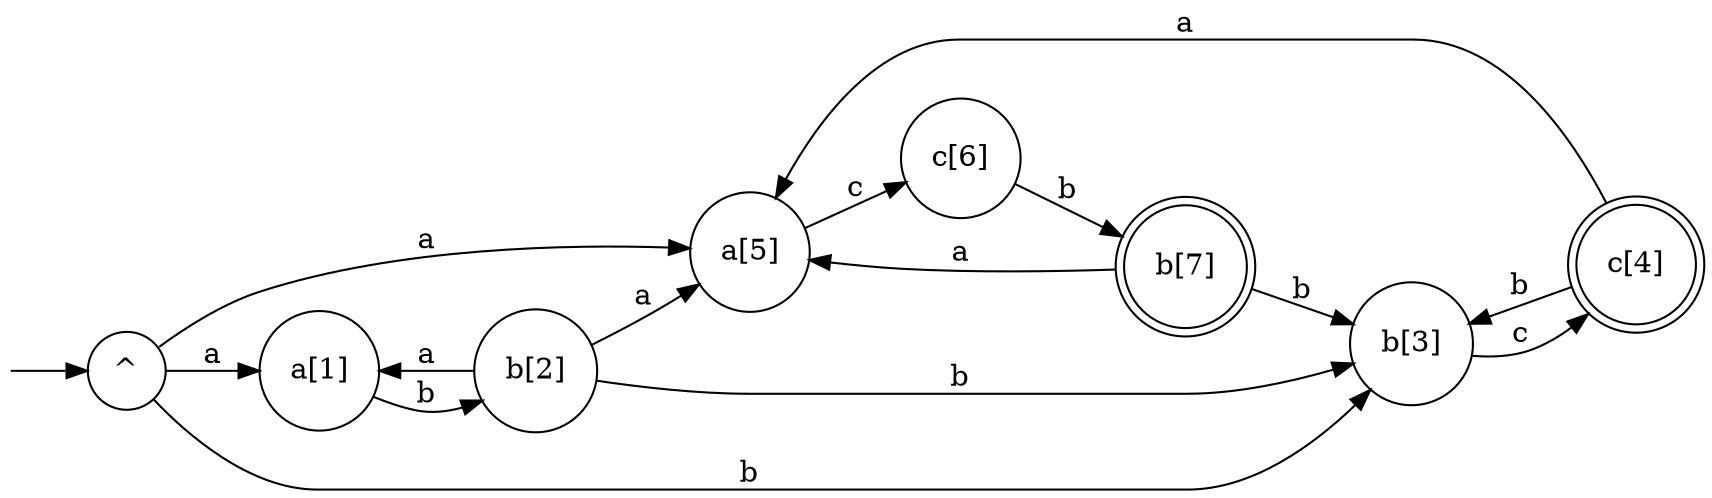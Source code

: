 digraph G {
  rankdir=LR;
  n__ [label="" shape=none width=.0];
  0 [shape=circle label="^"];
  1 [shape=circle label="a[1]"];
  2 [shape=circle label="b[2]"];
  3 [shape=circle label="b[3]"];
  4 [shape=doublecircle label="c[4]"];
  5 [shape=circle label="a[5]"];
  6 [shape=circle label="c[6]"];
  7 [shape=doublecircle label="b[7]"];
  n__ -> 0;
  0 -> 1 [label="a"];
  0 -> 5 [label="a"];
  2 -> 1 [label="a"];
  2 -> 5 [label="a"];
  4 -> 5 [label="a"];
  7 -> 5 [label="a"];
  0 -> 3 [label="b"];
  1 -> 2 [label="b"];
  2 -> 3 [label="b"];
  4 -> 3 [label="b"];
  6 -> 7 [label="b"];
  7 -> 3 [label="b"];
  3 -> 4 [label="c"];
  5 -> 6 [label="c"];
}

